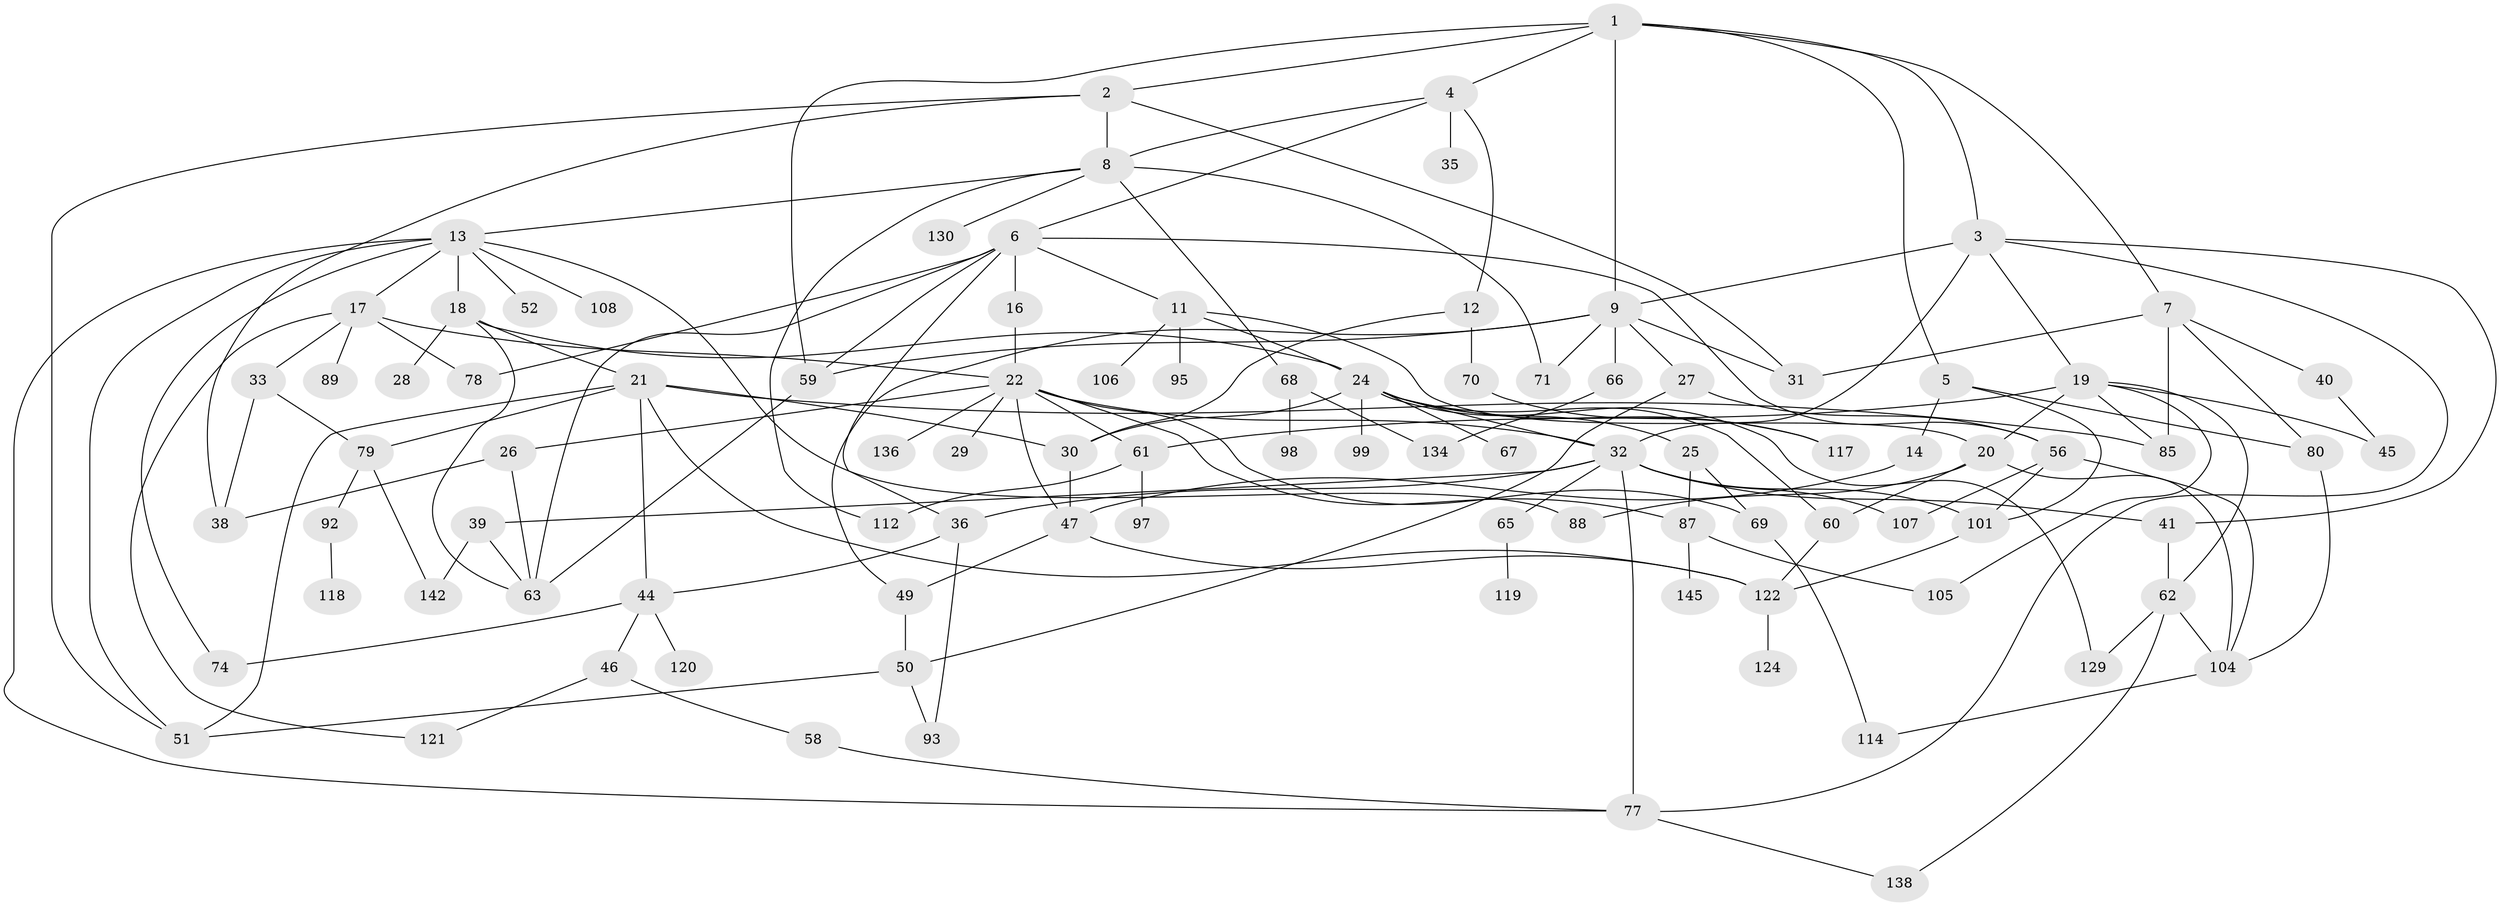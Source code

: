 // original degree distribution, {8: 0.013793103448275862, 4: 0.15172413793103448, 6: 0.020689655172413793, 5: 0.05517241379310345, 7: 0.027586206896551724, 3: 0.2827586206896552, 2: 0.2482758620689655, 9: 0.006896551724137931, 1: 0.19310344827586207}
// Generated by graph-tools (version 1.1) at 2025/41/03/06/25 10:41:30]
// undirected, 95 vertices, 160 edges
graph export_dot {
graph [start="1"]
  node [color=gray90,style=filled];
  1 [super="+109"];
  2 [super="+90"];
  3;
  4;
  5;
  6 [super="+15"];
  7 [super="+48"];
  8 [super="+53"];
  9 [super="+10"];
  11 [super="+116"];
  12 [super="+23"];
  13 [super="+72"];
  14 [super="+96"];
  16;
  17 [super="+43"];
  18;
  19 [super="+42"];
  20 [super="+34"];
  21 [super="+123"];
  22 [super="+54"];
  24 [super="+140"];
  25 [super="+82"];
  26 [super="+137"];
  27 [super="+55"];
  28 [super="+57"];
  29;
  30 [super="+135"];
  31;
  32 [super="+73"];
  33;
  35;
  36 [super="+37"];
  38 [super="+64"];
  39;
  40 [super="+113"];
  41;
  44 [super="+144"];
  45 [super="+91"];
  46 [super="+94"];
  47 [super="+100"];
  49;
  50 [super="+125"];
  51 [super="+141"];
  52;
  56 [super="+83"];
  58 [super="+133"];
  59;
  60;
  61 [super="+127"];
  62 [super="+75"];
  63 [super="+111"];
  65;
  66 [super="+76"];
  67 [super="+103"];
  68 [super="+84"];
  69;
  70;
  71;
  74;
  77 [super="+86"];
  78 [super="+128"];
  79 [super="+81"];
  80 [super="+115"];
  85;
  87 [super="+110"];
  88 [super="+102"];
  89;
  92;
  93;
  95;
  97;
  98;
  99;
  101;
  104 [super="+139"];
  105;
  106 [super="+143"];
  107 [super="+132"];
  108;
  112;
  114;
  117;
  118;
  119;
  120;
  121;
  122 [super="+126"];
  124;
  129 [super="+131"];
  130;
  134;
  136;
  138;
  142;
  145;
  1 -- 2;
  1 -- 3;
  1 -- 4;
  1 -- 5;
  1 -- 7;
  1 -- 9;
  1 -- 59;
  2 -- 38;
  2 -- 31;
  2 -- 51;
  2 -- 8;
  3 -- 19;
  3 -- 32;
  3 -- 77;
  3 -- 41;
  3 -- 9;
  4 -- 6;
  4 -- 8;
  4 -- 12;
  4 -- 35;
  5 -- 14;
  5 -- 101;
  5 -- 80;
  6 -- 11;
  6 -- 78;
  6 -- 59;
  6 -- 56;
  6 -- 16;
  6 -- 63;
  6 -- 36;
  7 -- 31;
  7 -- 40;
  7 -- 80;
  7 -- 85;
  8 -- 13;
  8 -- 112;
  8 -- 130;
  8 -- 68;
  8 -- 71;
  9 -- 27;
  9 -- 49;
  9 -- 71;
  9 -- 59;
  9 -- 31;
  9 -- 66;
  11 -- 95;
  11 -- 106;
  11 -- 24;
  11 -- 20;
  12 -- 70;
  12 -- 30;
  13 -- 17;
  13 -- 18;
  13 -- 51;
  13 -- 52;
  13 -- 108;
  13 -- 88;
  13 -- 74;
  13 -- 77;
  14 -- 47;
  16 -- 22;
  17 -- 22;
  17 -- 33;
  17 -- 89;
  17 -- 121;
  17 -- 78;
  18 -- 21;
  18 -- 24;
  18 -- 28;
  18 -- 63;
  19 -- 20;
  19 -- 61 [weight=2];
  19 -- 105;
  19 -- 45;
  19 -- 85;
  19 -- 62;
  20 -- 88;
  20 -- 60;
  20 -- 104;
  21 -- 122;
  21 -- 44;
  21 -- 51;
  21 -- 79;
  21 -- 30;
  21 -- 85;
  22 -- 26;
  22 -- 29;
  22 -- 136;
  22 -- 87;
  22 -- 69;
  22 -- 32;
  22 -- 47;
  22 -- 61;
  24 -- 25;
  24 -- 60;
  24 -- 67;
  24 -- 99;
  24 -- 117;
  24 -- 129;
  24 -- 30;
  24 -- 32;
  25 -- 69;
  25 -- 87;
  26 -- 38;
  26 -- 63;
  27 -- 50;
  27 -- 56;
  30 -- 47;
  32 -- 36;
  32 -- 39;
  32 -- 41;
  32 -- 65;
  32 -- 107;
  32 -- 101;
  32 -- 77;
  33 -- 38;
  33 -- 79;
  36 -- 93;
  36 -- 44;
  39 -- 142;
  39 -- 63;
  40 -- 45;
  41 -- 62;
  44 -- 46;
  44 -- 120;
  44 -- 74;
  46 -- 58;
  46 -- 121;
  47 -- 122;
  47 -- 49;
  49 -- 50;
  50 -- 93;
  50 -- 51;
  56 -- 107;
  56 -- 104;
  56 -- 101;
  58 -- 77;
  59 -- 63;
  60 -- 122;
  61 -- 97;
  61 -- 112;
  62 -- 138;
  62 -- 104;
  62 -- 129;
  65 -- 119;
  66 -- 134;
  68 -- 98;
  68 -- 134;
  69 -- 114;
  70 -- 117;
  77 -- 138;
  79 -- 92;
  79 -- 142;
  80 -- 104;
  87 -- 105;
  87 -- 145;
  92 -- 118;
  101 -- 122;
  104 -- 114;
  122 -- 124;
}
